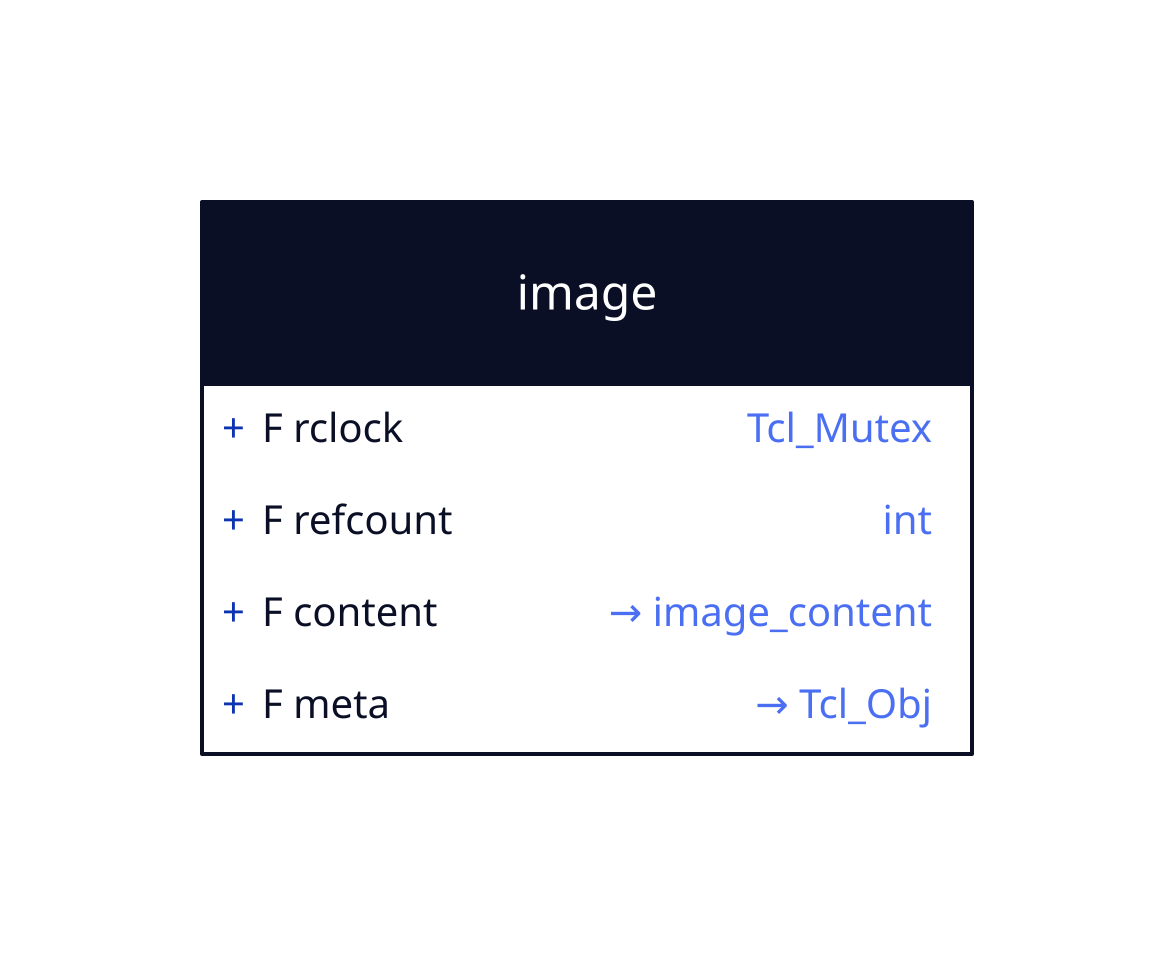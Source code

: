 image : {
  shape: class
  "F rclock": "Tcl_Mutex"
  "F refcount": "int"
  "F content": "→ image_content"
  "F meta": "→ Tcl_Obj"
}
